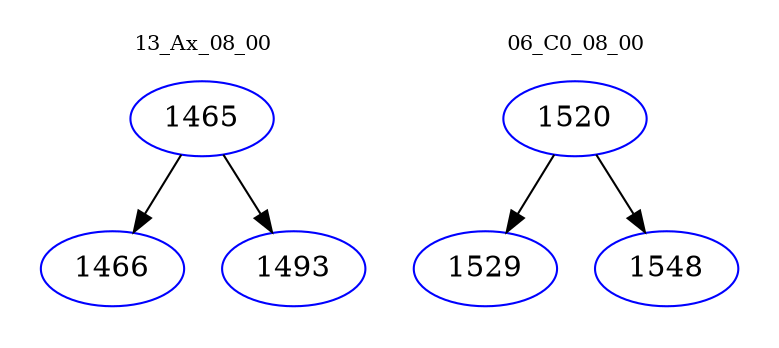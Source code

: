 digraph{
subgraph cluster_0 {
color = white
label = "13_Ax_08_00";
fontsize=10;
T0_1465 [label="1465", color="blue"]
T0_1465 -> T0_1466 [color="black"]
T0_1466 [label="1466", color="blue"]
T0_1465 -> T0_1493 [color="black"]
T0_1493 [label="1493", color="blue"]
}
subgraph cluster_1 {
color = white
label = "06_C0_08_00";
fontsize=10;
T1_1520 [label="1520", color="blue"]
T1_1520 -> T1_1529 [color="black"]
T1_1529 [label="1529", color="blue"]
T1_1520 -> T1_1548 [color="black"]
T1_1548 [label="1548", color="blue"]
}
}
